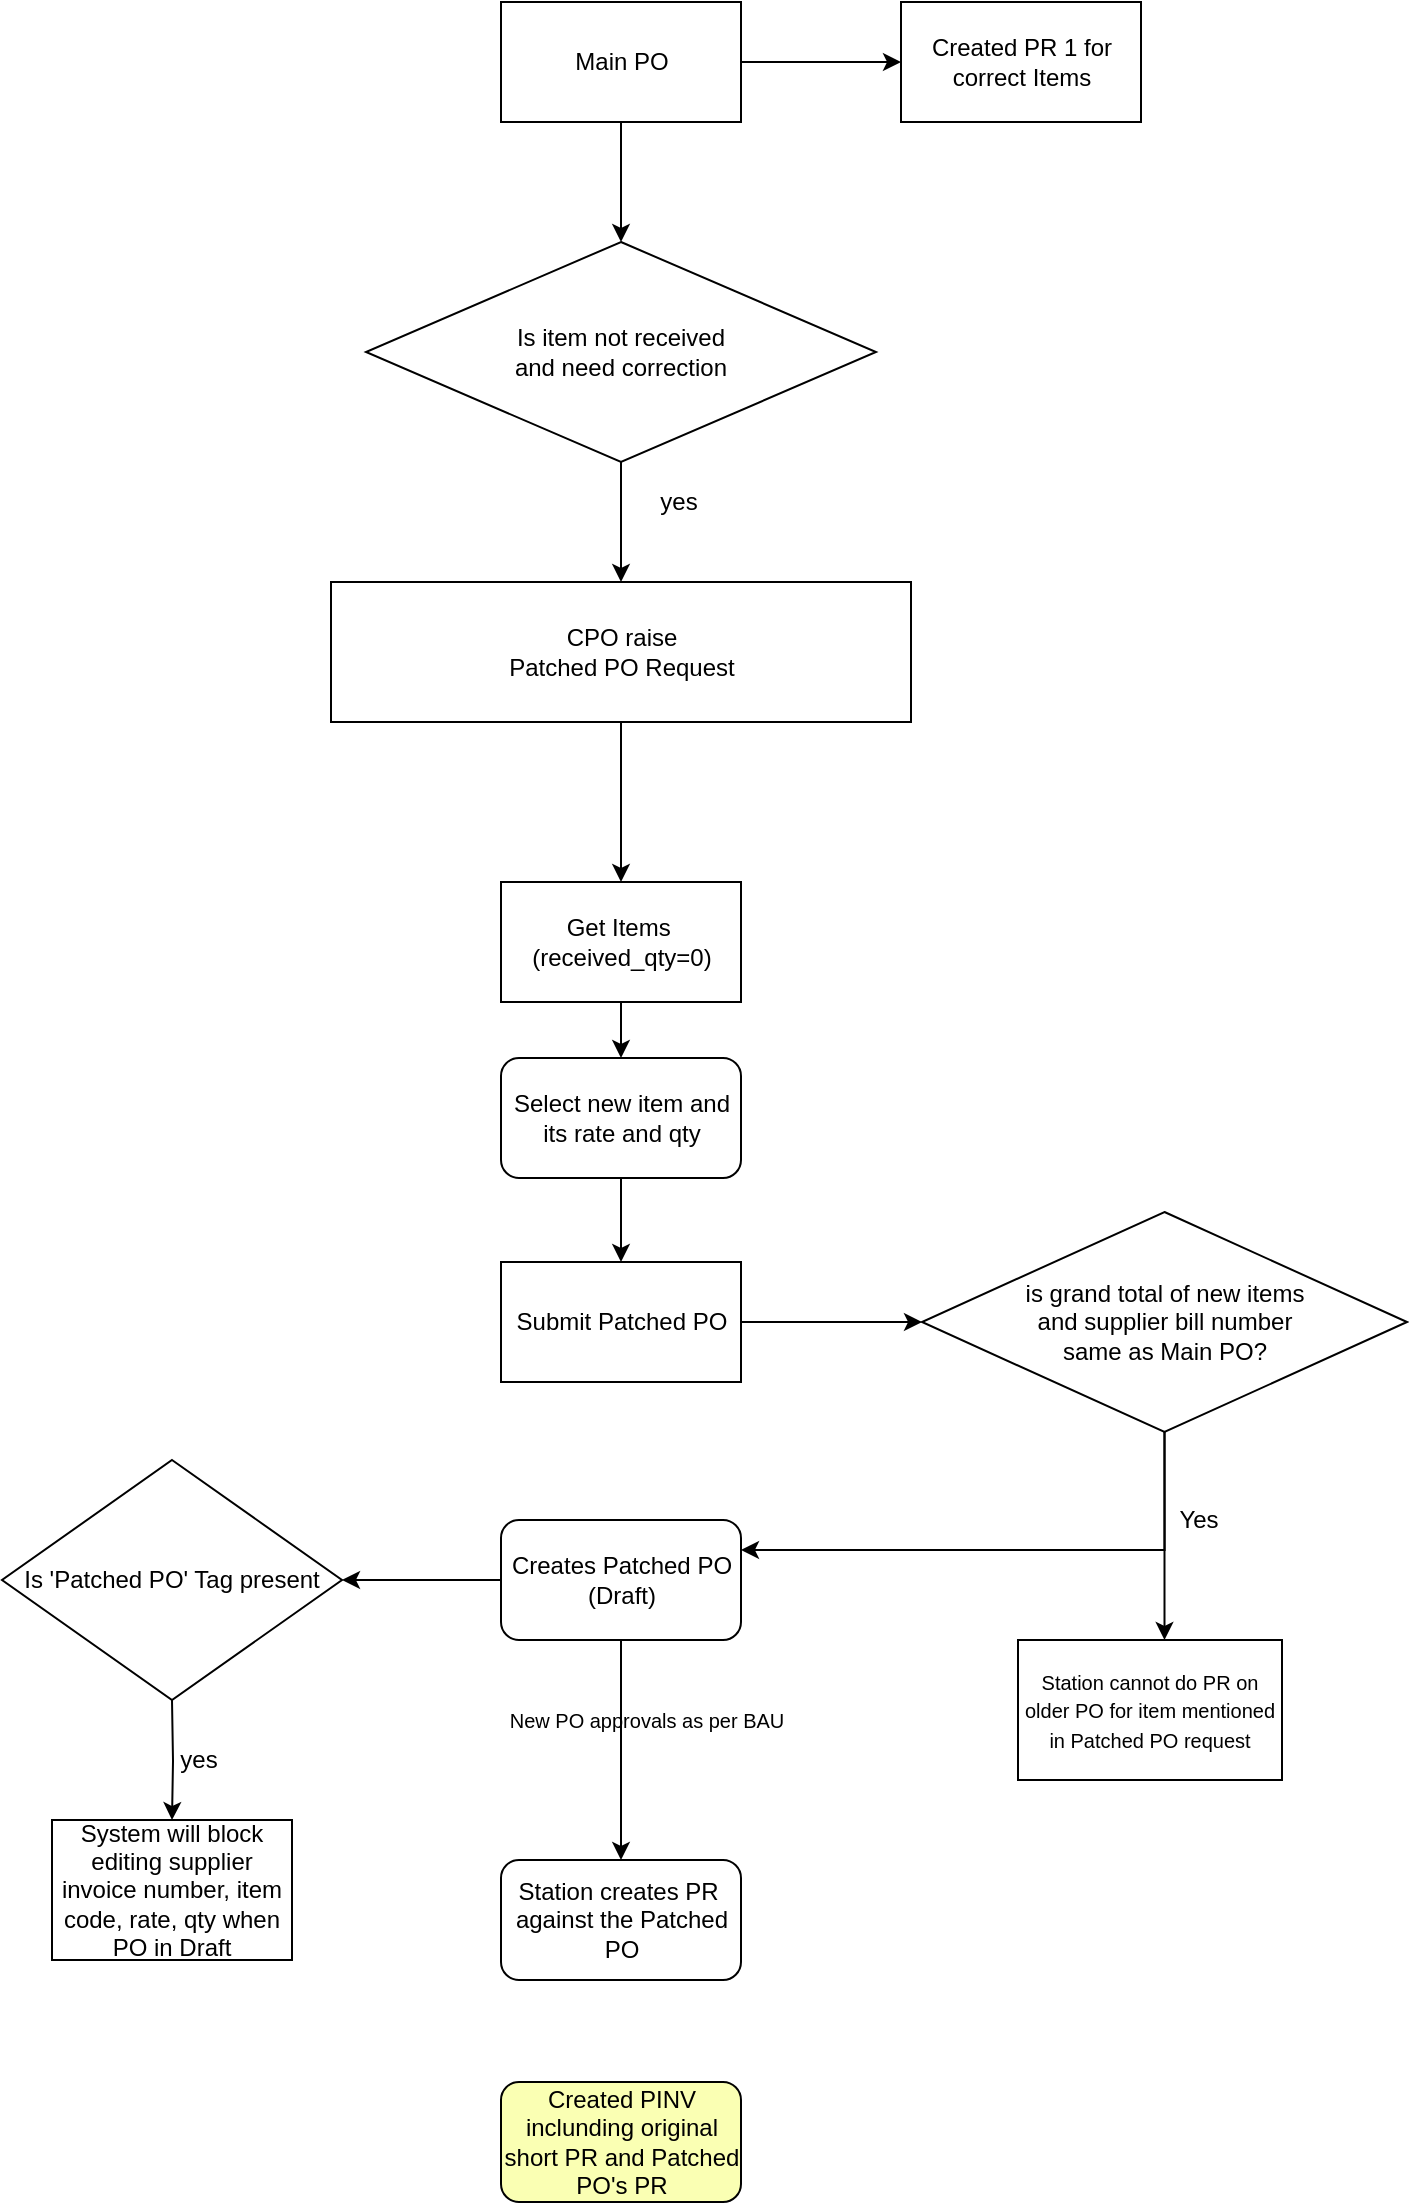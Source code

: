 <mxfile version="16.4.5" type="github">
  <diagram id="4KBg9583QjpEukIqJTFq" name="Page-1">
    <mxGraphModel dx="2102" dy="2605" grid="1" gridSize="10" guides="1" tooltips="1" connect="1" arrows="1" fold="1" page="1" pageScale="1" pageWidth="827" pageHeight="1169" math="0" shadow="0">
      <root>
        <mxCell id="0" />
        <mxCell id="1" parent="0" />
        <mxCell id="IGvJUtBMDrH0H_VjPU9P-30" style="edgeStyle=orthogonalEdgeStyle;rounded=0;orthogonalLoop=1;jettySize=auto;html=1;exitX=0.5;exitY=1;exitDx=0;exitDy=0;" parent="1" edge="1">
          <mxGeometry relative="1" as="geometry">
            <mxPoint x="750" y="340" as="sourcePoint" />
            <mxPoint x="750" y="340" as="targetPoint" />
          </mxGeometry>
        </mxCell>
        <mxCell id="8Ukhlz2gmd6ea9L10vsZ-9" value="" style="edgeStyle=orthogonalEdgeStyle;rounded=0;orthogonalLoop=1;jettySize=auto;html=1;" edge="1" parent="1" source="IGvJUtBMDrH0H_VjPU9P-31" target="2-XgYjdQ37Xzaiq8yvsq-9">
          <mxGeometry relative="1" as="geometry" />
        </mxCell>
        <mxCell id="IGvJUtBMDrH0H_VjPU9P-31" value="Submit Patched PO&lt;br&gt;" style="whiteSpace=wrap;html=1;rounded=0;" parent="1" vertex="1">
          <mxGeometry x="341.5" y="360" width="120" height="60" as="geometry" />
        </mxCell>
        <mxCell id="8Ukhlz2gmd6ea9L10vsZ-45" value="" style="edgeStyle=orthogonalEdgeStyle;rounded=0;orthogonalLoop=1;jettySize=auto;html=1;" edge="1" parent="1" source="IGvJUtBMDrH0H_VjPU9P-33" target="IGvJUtBMDrH0H_VjPU9P-36">
          <mxGeometry relative="1" as="geometry" />
        </mxCell>
        <mxCell id="IGvJUtBMDrH0H_VjPU9P-33" value="&lt;span&gt;CPO raise &lt;br&gt;Patched PO Request&lt;/span&gt;" style="whiteSpace=wrap;html=1;rounded=0;" parent="1" vertex="1">
          <mxGeometry x="256.5" y="20" width="290" height="70" as="geometry" />
        </mxCell>
        <mxCell id="IGvJUtBMDrH0H_VjPU9P-34" value="&lt;span style=&quot;color: rgba(0 , 0 , 0 , 0) ; font-family: monospace ; font-size: 0px&quot;&gt;C&lt;/span&gt;" style="text;html=1;align=center;verticalAlign=middle;resizable=0;points=[];autosize=1;strokeColor=none;fillColor=none;" parent="1" vertex="1">
          <mxGeometry x="473" y="158" width="20" height="20" as="geometry" />
        </mxCell>
        <mxCell id="8Ukhlz2gmd6ea9L10vsZ-14" value="" style="edgeStyle=orthogonalEdgeStyle;rounded=0;orthogonalLoop=1;jettySize=auto;html=1;" edge="1" parent="1" source="IGvJUtBMDrH0H_VjPU9P-36" target="2-XgYjdQ37Xzaiq8yvsq-8">
          <mxGeometry relative="1" as="geometry" />
        </mxCell>
        <mxCell id="IGvJUtBMDrH0H_VjPU9P-36" value="&amp;nbsp;Get Items&amp;nbsp;&amp;nbsp;&lt;br&gt;(received_qty=0)" style="whiteSpace=wrap;html=1;rounded=0;" parent="1" vertex="1">
          <mxGeometry x="341.5" y="170" width="120" height="60" as="geometry" />
        </mxCell>
        <mxCell id="8Ukhlz2gmd6ea9L10vsZ-47" value="" style="edgeStyle=orthogonalEdgeStyle;rounded=0;orthogonalLoop=1;jettySize=auto;html=1;" edge="1" parent="1" source="2-XgYjdQ37Xzaiq8yvsq-1" target="IGvJUtBMDrH0H_VjPU9P-33">
          <mxGeometry relative="1" as="geometry" />
        </mxCell>
        <mxCell id="2-XgYjdQ37Xzaiq8yvsq-1" value="Is item not received &lt;br&gt;and need correction&lt;br&gt;" style="rhombus;whiteSpace=wrap;html=1;" parent="1" vertex="1">
          <mxGeometry x="274" y="-150" width="255" height="110" as="geometry" />
        </mxCell>
        <mxCell id="8Ukhlz2gmd6ea9L10vsZ-8" value="" style="edgeStyle=orthogonalEdgeStyle;rounded=0;orthogonalLoop=1;jettySize=auto;html=1;" edge="1" parent="1" source="2-XgYjdQ37Xzaiq8yvsq-8" target="IGvJUtBMDrH0H_VjPU9P-31">
          <mxGeometry relative="1" as="geometry" />
        </mxCell>
        <mxCell id="2-XgYjdQ37Xzaiq8yvsq-8" value="Select new item and its rate and qty" style="rounded=1;whiteSpace=wrap;html=1;" parent="1" vertex="1">
          <mxGeometry x="341.5" y="258" width="120" height="60" as="geometry" />
        </mxCell>
        <mxCell id="8Ukhlz2gmd6ea9L10vsZ-12" value="" style="edgeStyle=orthogonalEdgeStyle;rounded=0;orthogonalLoop=1;jettySize=auto;html=1;entryX=1;entryY=0.25;entryDx=0;entryDy=0;exitX=0.5;exitY=1;exitDx=0;exitDy=0;" edge="1" parent="1" source="2-XgYjdQ37Xzaiq8yvsq-9" target="2-XgYjdQ37Xzaiq8yvsq-10">
          <mxGeometry relative="1" as="geometry">
            <mxPoint x="673" y="450" as="sourcePoint" />
            <mxPoint x="673.3" y="539" as="targetPoint" />
            <Array as="points">
              <mxPoint x="673" y="504" />
            </Array>
          </mxGeometry>
        </mxCell>
        <mxCell id="8Ukhlz2gmd6ea9L10vsZ-42" value="" style="edgeStyle=orthogonalEdgeStyle;rounded=0;orthogonalLoop=1;jettySize=auto;html=1;" edge="1" parent="1" source="2-XgYjdQ37Xzaiq8yvsq-9" target="8Ukhlz2gmd6ea9L10vsZ-36">
          <mxGeometry relative="1" as="geometry">
            <Array as="points">
              <mxPoint x="673" y="520" />
              <mxPoint x="673" y="520" />
            </Array>
          </mxGeometry>
        </mxCell>
        <mxCell id="2-XgYjdQ37Xzaiq8yvsq-9" value="is grand total of new items&lt;br&gt;&amp;nbsp;and supplier bill number&amp;nbsp;&lt;br&gt;same as Main PO?" style="rhombus;whiteSpace=wrap;html=1;" parent="1" vertex="1">
          <mxGeometry x="552" y="335" width="242.5" height="110" as="geometry" />
        </mxCell>
        <mxCell id="8Ukhlz2gmd6ea9L10vsZ-24" value="" style="edgeStyle=orthogonalEdgeStyle;rounded=0;orthogonalLoop=1;jettySize=auto;html=1;" edge="1" parent="1" source="2-XgYjdQ37Xzaiq8yvsq-10">
          <mxGeometry relative="1" as="geometry">
            <mxPoint x="262" y="519" as="targetPoint" />
          </mxGeometry>
        </mxCell>
        <mxCell id="8Ukhlz2gmd6ea9L10vsZ-57" value="" style="edgeStyle=orthogonalEdgeStyle;rounded=0;orthogonalLoop=1;jettySize=auto;html=1;" edge="1" parent="1" source="2-XgYjdQ37Xzaiq8yvsq-10" target="2-XgYjdQ37Xzaiq8yvsq-11">
          <mxGeometry relative="1" as="geometry" />
        </mxCell>
        <mxCell id="2-XgYjdQ37Xzaiq8yvsq-10" value="Creates Patched PO (Draft)" style="rounded=1;whiteSpace=wrap;html=1;" parent="1" vertex="1">
          <mxGeometry x="341.5" y="489" width="120" height="60" as="geometry" />
        </mxCell>
        <mxCell id="2-XgYjdQ37Xzaiq8yvsq-11" value="Station creates PR&amp;nbsp; against the Patched PO" style="rounded=1;whiteSpace=wrap;html=1;" parent="1" vertex="1">
          <mxGeometry x="341.5" y="659" width="120" height="60" as="geometry" />
        </mxCell>
        <mxCell id="2-XgYjdQ37Xzaiq8yvsq-12" value="Created PINV inclunding original short PR and Patched PO&#39;s PR" style="rounded=1;whiteSpace=wrap;html=1;fillColor=#FAFFB3;" parent="1" vertex="1">
          <mxGeometry x="341.5" y="770" width="120" height="60" as="geometry" />
        </mxCell>
        <mxCell id="8Ukhlz2gmd6ea9L10vsZ-13" value="Yes" style="text;html=1;align=center;verticalAlign=middle;resizable=0;points=[];autosize=1;strokeColor=none;fillColor=none;" vertex="1" parent="1">
          <mxGeometry x="670" y="479" width="40" height="20" as="geometry" />
        </mxCell>
        <mxCell id="8Ukhlz2gmd6ea9L10vsZ-19" value="System will block editing supplier invoice number, item code, rate, qty when PO in Draft" style="rounded=0;whiteSpace=wrap;html=1;" vertex="1" parent="1">
          <mxGeometry x="117" y="639" width="120" height="70" as="geometry" />
        </mxCell>
        <mxCell id="8Ukhlz2gmd6ea9L10vsZ-26" value="" style="edgeStyle=orthogonalEdgeStyle;rounded=0;orthogonalLoop=1;jettySize=auto;html=1;" edge="1" parent="1" target="8Ukhlz2gmd6ea9L10vsZ-19">
          <mxGeometry relative="1" as="geometry">
            <mxPoint x="177" y="579" as="sourcePoint" />
          </mxGeometry>
        </mxCell>
        <mxCell id="8Ukhlz2gmd6ea9L10vsZ-25" value="Is &#39;Patched PO&#39; Tag present" style="rhombus;whiteSpace=wrap;html=1;" vertex="1" parent="1">
          <mxGeometry x="92" y="459" width="170" height="120" as="geometry" />
        </mxCell>
        <mxCell id="8Ukhlz2gmd6ea9L10vsZ-27" value="yes" style="text;html=1;align=center;verticalAlign=middle;resizable=0;points=[];autosize=1;strokeColor=none;fillColor=none;" vertex="1" parent="1">
          <mxGeometry x="175" y="599" width="30" height="20" as="geometry" />
        </mxCell>
        <mxCell id="8Ukhlz2gmd6ea9L10vsZ-36" value="&lt;span style=&quot;font-family: &amp;#34;arial&amp;#34; ; font-size: 10px&quot;&gt;Station cannot do PR on older PO for item mentioned in Patched PO request&lt;/span&gt;" style="rounded=0;whiteSpace=wrap;html=1;" vertex="1" parent="1">
          <mxGeometry x="600" y="549" width="132" height="70" as="geometry" />
        </mxCell>
        <mxCell id="8Ukhlz2gmd6ea9L10vsZ-49" value="" style="edgeStyle=orthogonalEdgeStyle;rounded=0;orthogonalLoop=1;jettySize=auto;html=1;" edge="1" parent="1" source="8Ukhlz2gmd6ea9L10vsZ-48" target="2-XgYjdQ37Xzaiq8yvsq-1">
          <mxGeometry relative="1" as="geometry" />
        </mxCell>
        <mxCell id="8Ukhlz2gmd6ea9L10vsZ-52" value="" style="edgeStyle=orthogonalEdgeStyle;rounded=0;orthogonalLoop=1;jettySize=auto;html=1;" edge="1" parent="1" source="8Ukhlz2gmd6ea9L10vsZ-48" target="8Ukhlz2gmd6ea9L10vsZ-51">
          <mxGeometry relative="1" as="geometry" />
        </mxCell>
        <mxCell id="8Ukhlz2gmd6ea9L10vsZ-48" value="Main PO" style="whiteSpace=wrap;html=1;" vertex="1" parent="1">
          <mxGeometry x="341.5" y="-270" width="120" height="60" as="geometry" />
        </mxCell>
        <mxCell id="8Ukhlz2gmd6ea9L10vsZ-50" value="yes" style="text;html=1;align=center;verticalAlign=middle;resizable=0;points=[];autosize=1;strokeColor=none;fillColor=none;" vertex="1" parent="1">
          <mxGeometry x="415" y="-30" width="30" height="20" as="geometry" />
        </mxCell>
        <mxCell id="8Ukhlz2gmd6ea9L10vsZ-51" value="Created PR 1 for correct Items" style="whiteSpace=wrap;html=1;" vertex="1" parent="1">
          <mxGeometry x="541.5" y="-270" width="120" height="60" as="geometry" />
        </mxCell>
        <mxCell id="8Ukhlz2gmd6ea9L10vsZ-58" value="&lt;span style=&quot;color: rgba(0 , 0 , 0 , 0) ; font-family: monospace ; font-size: 0px&quot;&gt;%3CmxGraphModel%3E%3Croot%3E%3CmxCell%20id%3D%220%22%2F%3E%3CmxCell%20id%3D%221%22%20parent%3D%220%22%2F%3E%3CmxCell%20id%3D%222%22%20value%3D%22%26lt%3Bspan%20style%3D%26quot%3Bfont-family%3A%20%26amp%3B%2334%3Barial%26amp%3B%2334%3B%20%3B%20font-size%3A%2010px%26quot%3B%26gt%3BNew%20PO%20approvals%20will%20be%20as%20per%20BAU%26lt%3B%2Fspan%26gt%3B%22%20style%3D%22text%3Bhtml%3D1%3Balign%3Dcenter%3BverticalAlign%3Dmiddle%3Bresizable%3D0%3Bpoints%3D%5B%5D%3Bautosize%3D1%3BstrokeColor%3Dnone%3BfillColor%3Dnone%3B%22%20vertex%3D%221%22%20parent%3D%221%22%3E%3CmxGeometry%20x%3D%22324%22%20y%3D%22579%22%20width%3D%22180%22%20height%3D%2220%22%20as%3D%22geometry%22%2F%3E%3C%2FmxCell%3E%3C%2Froot%3E%3C%2FmxGraphModel%3E&lt;/span&gt;" style="text;html=1;align=center;verticalAlign=middle;resizable=0;points=[];autosize=1;strokeColor=none;fillColor=none;" vertex="1" parent="1">
          <mxGeometry x="410" y="600" width="20" height="20" as="geometry" />
        </mxCell>
        <mxCell id="8Ukhlz2gmd6ea9L10vsZ-59" value="&lt;span style=&quot;font-family: &amp;#34;arial&amp;#34; ; font-size: 10px&quot;&gt;New PO approvals as per BAU&lt;/span&gt;" style="text;html=1;align=center;verticalAlign=middle;resizable=0;points=[];autosize=1;strokeColor=none;fillColor=none;" vertex="1" parent="1">
          <mxGeometry x="339" y="579" width="150" height="20" as="geometry" />
        </mxCell>
      </root>
    </mxGraphModel>
  </diagram>
</mxfile>
